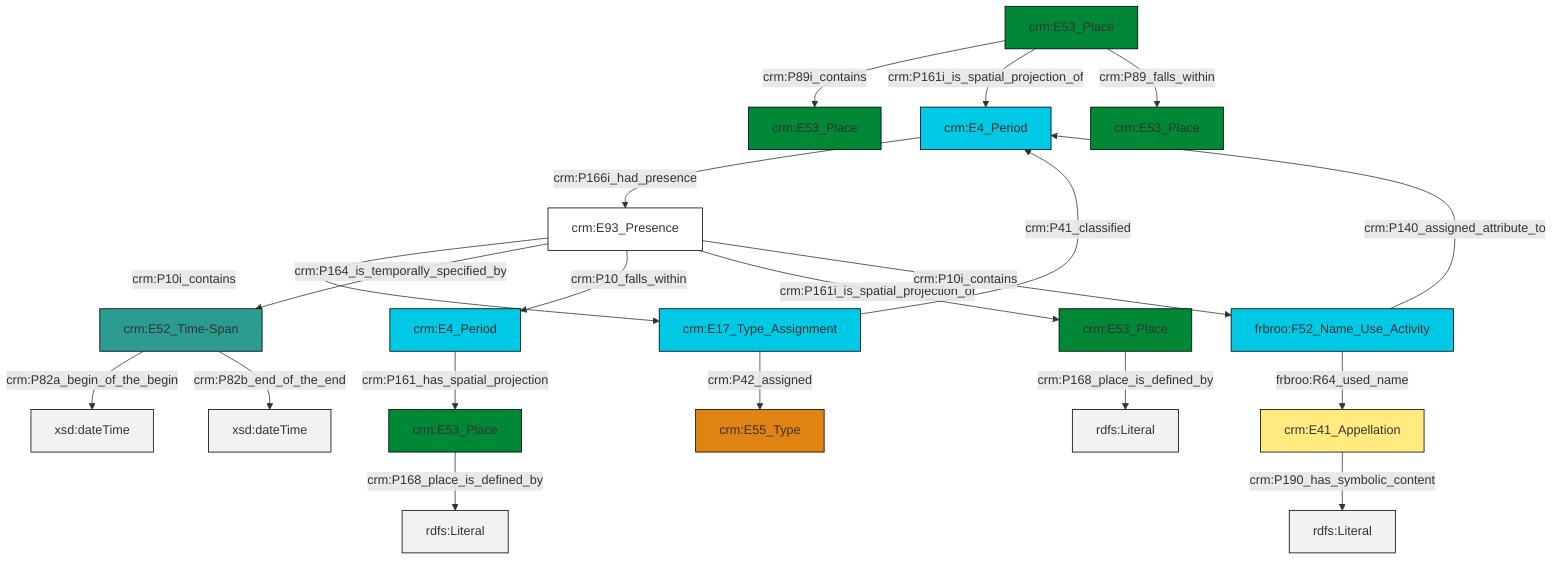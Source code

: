 graph TD
classDef Literal fill:#f2f2f2,stroke:#000000;
classDef CRM_Entity fill:#FFFFFF,stroke:#000000;
classDef Temporal_Entity fill:#00C9E6, stroke:#000000;
classDef Type fill:#E18312, stroke:#000000;
classDef Time-Span fill:#2C9C91, stroke:#000000;
classDef Appellation fill:#FFEB7F, stroke:#000000;
classDef Place fill:#008836, stroke:#000000;
classDef Persistent_Item fill:#B266B2, stroke:#000000;
classDef Conceptual_Object fill:#FFD700, stroke:#000000;
classDef Physical_Thing fill:#D2B48C, stroke:#000000;
classDef Actor fill:#f58aad, stroke:#000000;
classDef PC_Classes fill:#4ce600, stroke:#000000;
classDef Multi fill:#cccccc,stroke:#000000;

0["crm:E52_Time-Span"]:::Time-Span -->|crm:P82a_begin_of_the_begin| 1[xsd:dateTime]:::Literal
2["crm:E53_Place"]:::Place -->|crm:P89i_contains| 3["crm:E53_Place"]:::Place
6["crm:E93_Presence"]:::CRM_Entity -->|crm:P10i_contains| 4["crm:E17_Type_Assignment"]:::Temporal_Entity
6["crm:E93_Presence"]:::CRM_Entity -->|crm:P164_is_temporally_specified_by| 0["crm:E52_Time-Span"]:::Time-Span
10["crm:E53_Place"]:::Place -->|crm:P168_place_is_defined_by| 12[rdfs:Literal]:::Literal
0["crm:E52_Time-Span"]:::Time-Span -->|crm:P82b_end_of_the_end| 13[xsd:dateTime]:::Literal
6["crm:E93_Presence"]:::CRM_Entity -->|crm:P10_falls_within| 15["crm:E4_Period"]:::Temporal_Entity
15["crm:E4_Period"]:::Temporal_Entity -->|crm:P161_has_spatial_projection| 10["crm:E53_Place"]:::Place
18["frbroo:F52_Name_Use_Activity"]:::Temporal_Entity -->|frbroo:R64_used_name| 7["crm:E41_Appellation"]:::Appellation
2["crm:E53_Place"]:::Place -->|crm:P161i_is_spatial_projection_of| 21["crm:E4_Period"]:::Temporal_Entity
4["crm:E17_Type_Assignment"]:::Temporal_Entity -->|crm:P41_classified| 21["crm:E4_Period"]:::Temporal_Entity
7["crm:E41_Appellation"]:::Appellation -->|crm:P190_has_symbolic_content| 23[rdfs:Literal]:::Literal
2["crm:E53_Place"]:::Place -->|crm:P89_falls_within| 19["crm:E53_Place"]:::Place
6["crm:E93_Presence"]:::CRM_Entity -->|crm:P161i_is_spatial_projection_of| 24["crm:E53_Place"]:::Place
4["crm:E17_Type_Assignment"]:::Temporal_Entity -->|crm:P42_assigned| 16["crm:E55_Type"]:::Type
21["crm:E4_Period"]:::Temporal_Entity -->|crm:P166i_had_presence| 6["crm:E93_Presence"]:::CRM_Entity
24["crm:E53_Place"]:::Place -->|crm:P168_place_is_defined_by| 25[rdfs:Literal]:::Literal
18["frbroo:F52_Name_Use_Activity"]:::Temporal_Entity -->|crm:P140_assigned_attribute_to| 21["crm:E4_Period"]:::Temporal_Entity
6["crm:E93_Presence"]:::CRM_Entity -->|crm:P10i_contains| 18["frbroo:F52_Name_Use_Activity"]:::Temporal_Entity